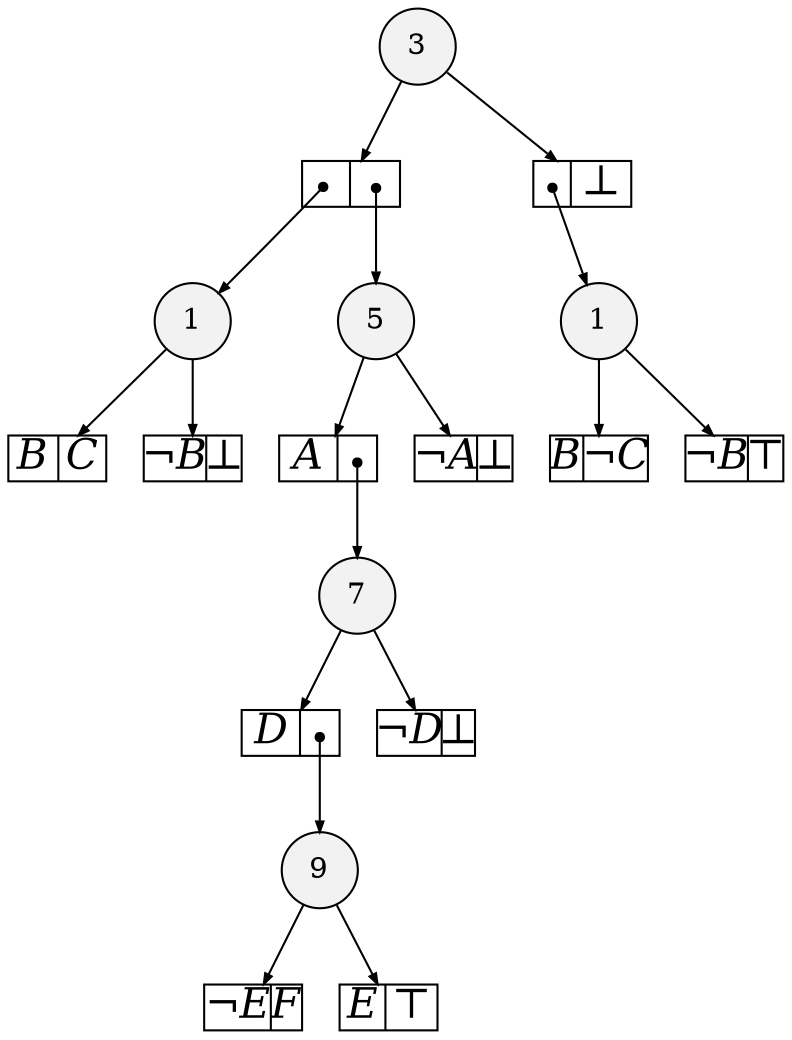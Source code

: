 
digraph sdd {

overlap=false

{rank=same; n17 }
{rank=same; n18 }
{rank=same; n64 }
{rank=same; n21 }
{rank=same; n37 n46 }

n17 [label= "9",style=filled,fillcolor=gray95,shape=circle,height=.25,width=.25]; 
n17e0
      [label= "<L>&not;E|<R>F",
      shape=record,
      fontsize=20,
      fontname="Times-Italic",
      fillcolor=white,
      style=filled,
      fixedsize=true,
      height=.30, 
      width=.65];

n17->n17e0 [arrowsize=.50];
n17e1
      [label= "<L>E|<R>&#8868;",
      shape=record,
      fontsize=20,
      fontname="Times-Italic",
      fillcolor=white,
      style=filled,
      fixedsize=true,
      height=.30, 
      width=.65];

n17->n17e1 [arrowsize=.50];
n18 [label= "7",style=filled,fillcolor=gray95,shape=circle,height=.25,width=.25]; 
n18e0
      [label= "<L>D|<R>",
      shape=record,
      fontsize=20,
      fontname="Times-Italic",
      fillcolor=white,
      style=filled,
      fixedsize=true,
      height=.30, 
      width=.65];

n18->n18e0 [arrowsize=.50];
n18e0:R:c->n17 [arrowsize=.50,tailclip=false,arrowtail=dot,dir=both];
n18e1
      [label= "<L>&not;D|<R>&#8869;",
      shape=record,
      fontsize=20,
      fontname="Times-Italic",
      fillcolor=white,
      style=filled,
      fixedsize=true,
      height=.30, 
      width=.65];

n18->n18e1 [arrowsize=.50];
n64 [label= "5",style=filled,fillcolor=gray95,shape=circle,height=.25,width=.25]; 
n64e0
      [label= "<L>A|<R>",
      shape=record,
      fontsize=20,
      fontname="Times-Italic",
      fillcolor=white,
      style=filled,
      fixedsize=true,
      height=.30, 
      width=.65];

n64->n64e0 [arrowsize=.50];
n64e0:R:c->n18 [arrowsize=.50,tailclip=false,arrowtail=dot,dir=both];
n64e1
      [label= "<L>&not;A|<R>&#8869;",
      shape=record,
      fontsize=20,
      fontname="Times-Italic",
      fillcolor=white,
      style=filled,
      fixedsize=true,
      height=.30, 
      width=.65];

n64->n64e1 [arrowsize=.50];
n21 [label= "3",style=filled,fillcolor=gray95,shape=circle,height=.25,width=.25]; 
n21e0
      [label= "<L>|<R>",
      shape=record,
      fontsize=20,
      fontname="Times-Italic",
      fillcolor=white,
      style=filled,
      fixedsize=true,
      height=.30, 
      width=.65];

n21->n21e0 [arrowsize=.50];
n21e0:L:c->n37 [arrowsize=.50,tailclip=false,arrowtail=dot,dir=both];
n21e0:R:c->n64 [arrowsize=.50,tailclip=false,arrowtail=dot,dir=both];
n21e1
      [label= "<L>|<R>&#8869;",
      shape=record,
      fontsize=20,
      fontname="Times-Italic",
      fillcolor=white,
      style=filled,
      fixedsize=true,
      height=.30, 
      width=.65];

n21->n21e1 [arrowsize=.50];
n21e1:L:c->n46 [arrowsize=.50,tailclip=false,arrowtail=dot,dir=both];
n37 [label= "1",style=filled,fillcolor=gray95,shape=circle,height=.25,width=.25]; 
n37e0
      [label= "<L>B|<R>C",
      shape=record,
      fontsize=20,
      fontname="Times-Italic",
      fillcolor=white,
      style=filled,
      fixedsize=true,
      height=.30, 
      width=.65];

n37->n37e0 [arrowsize=.50];
n37e1
      [label= "<L>&not;B|<R>&#8869;",
      shape=record,
      fontsize=20,
      fontname="Times-Italic",
      fillcolor=white,
      style=filled,
      fixedsize=true,
      height=.30, 
      width=.65];

n37->n37e1 [arrowsize=.50];
n46 [label= "1",style=filled,fillcolor=gray95,shape=circle,height=.25,width=.25]; 
n46e0
      [label= "<L>B|<R>&not;C",
      shape=record,
      fontsize=20,
      fontname="Times-Italic",
      fillcolor=white,
      style=filled,
      fixedsize=true,
      height=.30, 
      width=.65];

n46->n46e0 [arrowsize=.50];
n46e1
      [label= "<L>&not;B|<R>&#8868;",
      shape=record,
      fontsize=20,
      fontname="Times-Italic",
      fillcolor=white,
      style=filled,
      fixedsize=true,
      height=.30, 
      width=.65];

n46->n46e1 [arrowsize=.50];


}